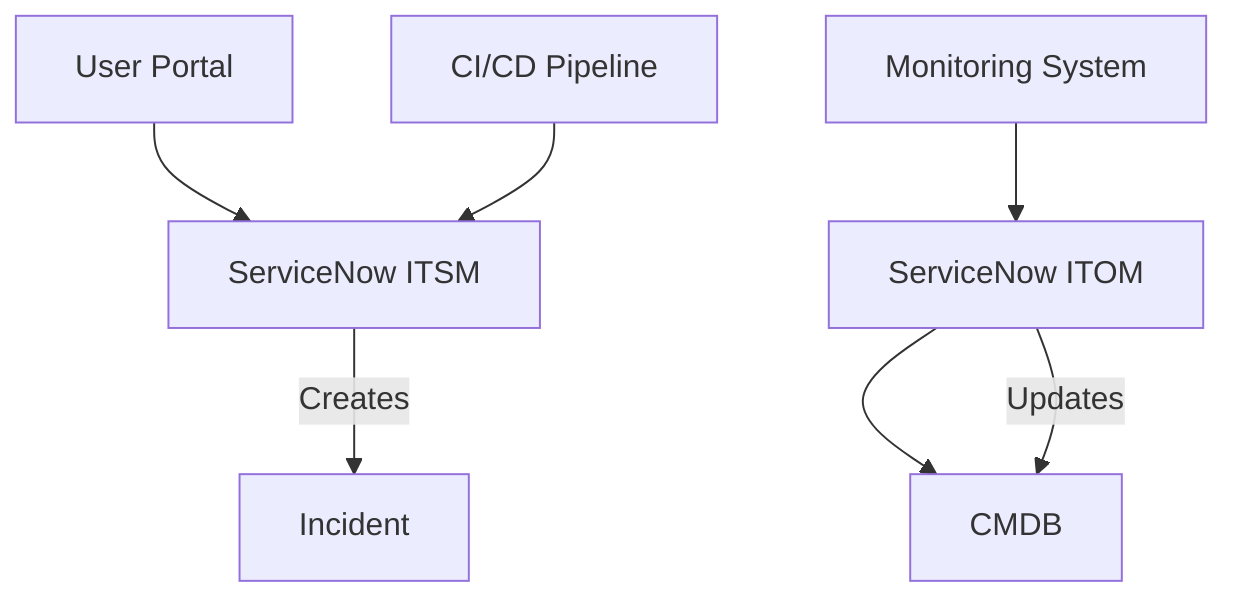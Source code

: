 graph TD
  User[User Portal] --> ITSM[ServiceNow ITSM]
  MonitoringTool[Monitoring System] --> ITOM[ServiceNow ITOM]
  ITOM --> CMDB[CMDB]
  ITSM -->|Creates| Incident
  ITOM -->|Updates| CMDB
  CI_CD[CI/CD Pipeline] --> ITSM